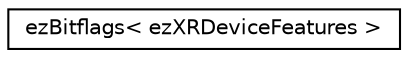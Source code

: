 digraph "Graphical Class Hierarchy"
{
 // LATEX_PDF_SIZE
  edge [fontname="Helvetica",fontsize="10",labelfontname="Helvetica",labelfontsize="10"];
  node [fontname="Helvetica",fontsize="10",shape=record];
  rankdir="LR";
  Node0 [label="ezBitflags\< ezXRDeviceFeatures \>",height=0.2,width=0.4,color="black", fillcolor="white", style="filled",URL="$d1/dec/structez_bitflags.htm",tooltip=" "];
}
